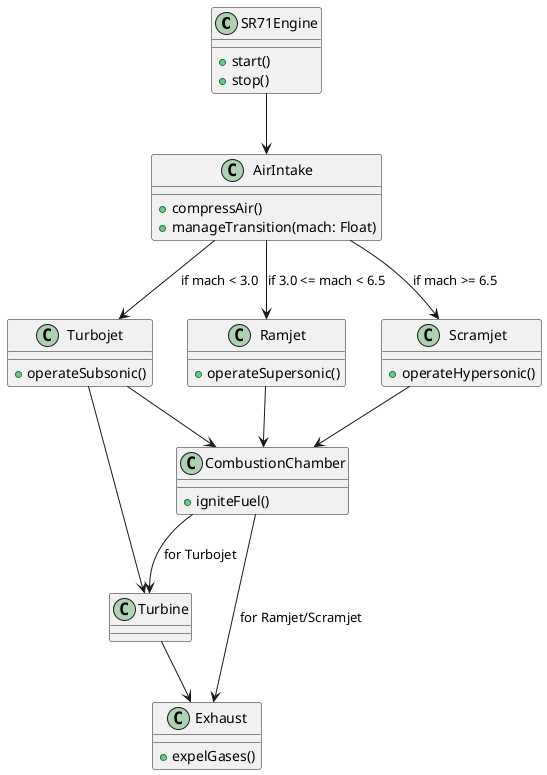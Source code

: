 @startuml
!define RECTANGLE class
RECTANGLE SR71Engine {
  +start()
  +stop()
}

RECTANGLE AirIntake {
  +compressAir()
  +manageTransition(mach: Float)
}

RECTANGLE Turbojet {
  +operateSubsonic()
}

RECTANGLE Ramjet {
  +operateSupersonic()
}

RECTANGLE Scramjet {
  +operateHypersonic()
}

RECTANGLE CombustionChamber {
  +igniteFuel()
}

RECTANGLE Exhaust {
  +expelGases()
}

SR71Engine --> AirIntake
AirIntake --> Turbojet : if mach < 3.0
AirIntake --> Ramjet : if 3.0 <= mach < 6.5
AirIntake --> Scramjet : if mach >= 6.5
Turbojet --> CombustionChamber
Ramjet --> CombustionChamber
Scramjet --> CombustionChamber
Turbojet --> Turbine
CombustionChamber --> Turbine : for Turbojet
CombustionChamber --> Exhaust : for Ramjet/Scramjet
Turbine --> Exhaust

@enduml
